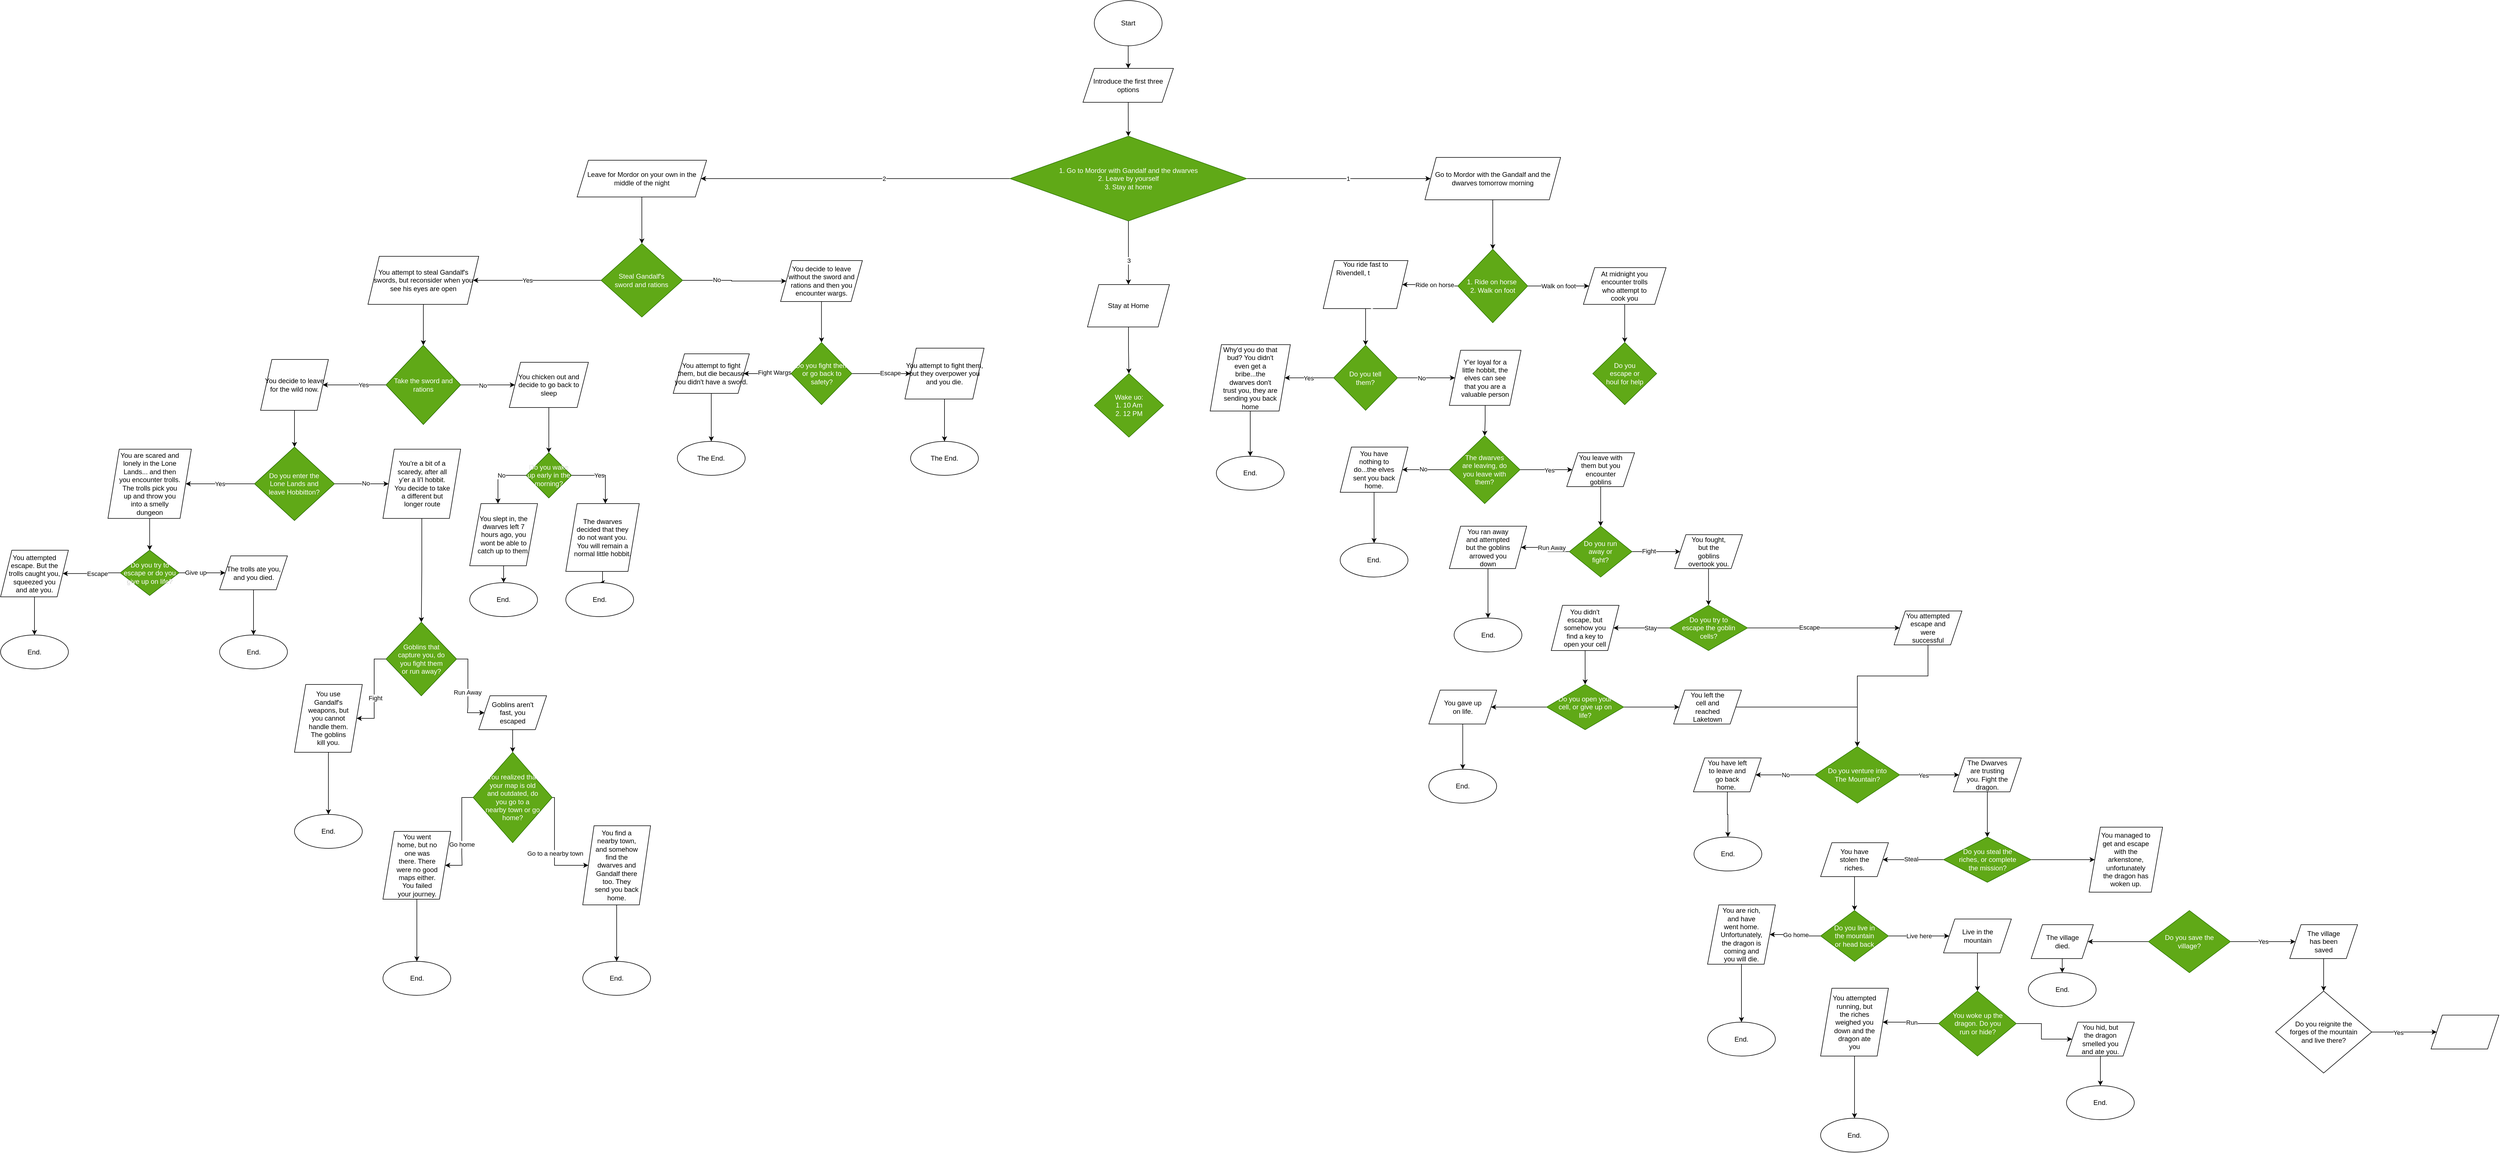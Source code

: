 <mxfile version="20.4.1" type="github">
  <diagram id="ykSedt-QM4OsxcuQvwfg" name="Page-1">
    <mxGraphModel dx="1859" dy="85" grid="1" gridSize="10" guides="1" tooltips="1" connect="1" arrows="1" fold="1" page="1" pageScale="1" pageWidth="850" pageHeight="1100" math="0" shadow="0">
      <root>
        <mxCell id="0" />
        <mxCell id="1" parent="0" />
        <mxCell id="VNunNrLz-rnGxFZPBOeD-2" value="Start" style="ellipse;whiteSpace=wrap;html=1;" parent="1" vertex="1">
          <mxGeometry x="365" y="30" width="120" height="80" as="geometry" />
        </mxCell>
        <mxCell id="VNunNrLz-rnGxFZPBOeD-4" value="Introduce the first three options" style="shape=parallelogram;perimeter=parallelogramPerimeter;whiteSpace=wrap;html=1;fixedSize=1;" parent="1" vertex="1">
          <mxGeometry x="345" y="150" width="160" height="60" as="geometry" />
        </mxCell>
        <mxCell id="VNunNrLz-rnGxFZPBOeD-12" value="" style="endArrow=classic;html=1;rounded=0;" parent="1" source="VNunNrLz-rnGxFZPBOeD-4" target="VNunNrLz-rnGxFZPBOeD-13" edge="1">
          <mxGeometry width="50" height="50" relative="1" as="geometry">
            <mxPoint x="400" y="410" as="sourcePoint" />
            <mxPoint x="430" y="290" as="targetPoint" />
          </mxGeometry>
        </mxCell>
        <mxCell id="VNunNrLz-rnGxFZPBOeD-17" value="" style="edgeStyle=orthogonalEdgeStyle;rounded=0;orthogonalLoop=1;jettySize=auto;html=1;" parent="1" source="VNunNrLz-rnGxFZPBOeD-13" target="VNunNrLz-rnGxFZPBOeD-16" edge="1">
          <mxGeometry relative="1" as="geometry" />
        </mxCell>
        <mxCell id="VNunNrLz-rnGxFZPBOeD-25" value="1" style="edgeLabel;html=1;align=center;verticalAlign=middle;resizable=0;points=[];" parent="VNunNrLz-rnGxFZPBOeD-17" vertex="1" connectable="0">
          <mxGeometry x="0.099" relative="1" as="geometry">
            <mxPoint as="offset" />
          </mxGeometry>
        </mxCell>
        <mxCell id="VNunNrLz-rnGxFZPBOeD-21" value="" style="edgeStyle=orthogonalEdgeStyle;rounded=0;orthogonalLoop=1;jettySize=auto;html=1;" parent="1" source="VNunNrLz-rnGxFZPBOeD-13" target="VNunNrLz-rnGxFZPBOeD-20" edge="1">
          <mxGeometry relative="1" as="geometry" />
        </mxCell>
        <mxCell id="VNunNrLz-rnGxFZPBOeD-24" value="2" style="edgeLabel;html=1;align=center;verticalAlign=middle;resizable=0;points=[];" parent="VNunNrLz-rnGxFZPBOeD-21" vertex="1" connectable="0">
          <mxGeometry x="-0.182" relative="1" as="geometry">
            <mxPoint as="offset" />
          </mxGeometry>
        </mxCell>
        <mxCell id="VNunNrLz-rnGxFZPBOeD-27" value="" style="edgeStyle=orthogonalEdgeStyle;rounded=0;orthogonalLoop=1;jettySize=auto;html=1;" parent="1" source="VNunNrLz-rnGxFZPBOeD-13" target="VNunNrLz-rnGxFZPBOeD-26" edge="1">
          <mxGeometry relative="1" as="geometry">
            <Array as="points">
              <mxPoint x="425" y="480" />
              <mxPoint x="425" y="480" />
            </Array>
          </mxGeometry>
        </mxCell>
        <mxCell id="VNunNrLz-rnGxFZPBOeD-28" value="3" style="edgeLabel;html=1;align=center;verticalAlign=middle;resizable=0;points=[];" parent="VNunNrLz-rnGxFZPBOeD-27" vertex="1" connectable="0">
          <mxGeometry x="0.237" relative="1" as="geometry">
            <mxPoint as="offset" />
          </mxGeometry>
        </mxCell>
        <mxCell id="VNunNrLz-rnGxFZPBOeD-13" value="1. Go to Mordor with Gandalf and the dwarves&lt;br&gt;2. Leave by yourself&lt;br&gt;3. Stay at home" style="rhombus;whiteSpace=wrap;html=1;align=center;fillColor=#60a917;fontColor=#ffffff;strokeColor=#2D7600;" parent="1" vertex="1">
          <mxGeometry x="216" y="270" width="418.75" height="150" as="geometry" />
        </mxCell>
        <mxCell id="VNunNrLz-rnGxFZPBOeD-14" value="" style="endArrow=classic;html=1;rounded=0;exitX=0.5;exitY=1;exitDx=0;exitDy=0;entryX=0.5;entryY=0;entryDx=0;entryDy=0;" parent="1" source="VNunNrLz-rnGxFZPBOeD-2" target="VNunNrLz-rnGxFZPBOeD-4" edge="1">
          <mxGeometry width="50" height="50" relative="1" as="geometry">
            <mxPoint x="400" y="400" as="sourcePoint" />
            <mxPoint x="450" y="350" as="targetPoint" />
          </mxGeometry>
        </mxCell>
        <mxCell id="VNunNrLz-rnGxFZPBOeD-19" value="" style="edgeStyle=orthogonalEdgeStyle;rounded=0;orthogonalLoop=1;jettySize=auto;html=1;" parent="1" source="VNunNrLz-rnGxFZPBOeD-16" target="VNunNrLz-rnGxFZPBOeD-18" edge="1">
          <mxGeometry relative="1" as="geometry" />
        </mxCell>
        <mxCell id="VNunNrLz-rnGxFZPBOeD-16" value="Go to Mordor with the Gandalf and the dwarves tomorrow morning" style="shape=parallelogram;perimeter=parallelogramPerimeter;whiteSpace=wrap;html=1;fixedSize=1;" parent="1" vertex="1">
          <mxGeometry x="950" y="307.5" width="240" height="75" as="geometry" />
        </mxCell>
        <mxCell id="VNunNrLz-rnGxFZPBOeD-36" value="" style="edgeStyle=orthogonalEdgeStyle;rounded=0;orthogonalLoop=1;jettySize=auto;html=1;" parent="1" source="VNunNrLz-rnGxFZPBOeD-18" target="VNunNrLz-rnGxFZPBOeD-35" edge="1">
          <mxGeometry relative="1" as="geometry" />
        </mxCell>
        <mxCell id="Mml3yy2sV2fEN9hdOUN2-49" value="Ride on horse" style="edgeLabel;html=1;align=center;verticalAlign=middle;resizable=0;points=[];" parent="VNunNrLz-rnGxFZPBOeD-36" vertex="1" connectable="0">
          <mxGeometry x="-0.303" y="-2" relative="1" as="geometry">
            <mxPoint x="-6" as="offset" />
          </mxGeometry>
        </mxCell>
        <mxCell id="VNunNrLz-rnGxFZPBOeD-38" value="Walk on foot" style="edgeStyle=orthogonalEdgeStyle;rounded=0;orthogonalLoop=1;jettySize=auto;html=1;" parent="1" source="VNunNrLz-rnGxFZPBOeD-18" target="VNunNrLz-rnGxFZPBOeD-37" edge="1">
          <mxGeometry relative="1" as="geometry" />
        </mxCell>
        <mxCell id="VNunNrLz-rnGxFZPBOeD-18" value="1. Ride on horse&amp;nbsp;&lt;br&gt;2. Walk on foot" style="rhombus;whiteSpace=wrap;html=1;fillColor=#60a917;fontColor=#ffffff;strokeColor=#2D7600;" parent="1" vertex="1">
          <mxGeometry x="1008.13" y="470" width="123.75" height="130" as="geometry" />
        </mxCell>
        <mxCell id="VNunNrLz-rnGxFZPBOeD-23" value="" style="edgeStyle=orthogonalEdgeStyle;rounded=0;orthogonalLoop=1;jettySize=auto;html=1;" parent="1" source="VNunNrLz-rnGxFZPBOeD-20" target="VNunNrLz-rnGxFZPBOeD-22" edge="1">
          <mxGeometry relative="1" as="geometry" />
        </mxCell>
        <mxCell id="VNunNrLz-rnGxFZPBOeD-20" value="Leave for Mordor on your own in the middle of the night" style="shape=parallelogram;perimeter=parallelogramPerimeter;whiteSpace=wrap;html=1;fixedSize=1;" parent="1" vertex="1">
          <mxGeometry x="-550" y="312.5" width="229.12" height="65" as="geometry" />
        </mxCell>
        <mxCell id="VNunNrLz-rnGxFZPBOeD-30" value="" style="edgeStyle=orthogonalEdgeStyle;rounded=0;orthogonalLoop=1;jettySize=auto;html=1;" parent="1" source="VNunNrLz-rnGxFZPBOeD-22" target="VNunNrLz-rnGxFZPBOeD-29" edge="1">
          <mxGeometry relative="1" as="geometry" />
        </mxCell>
        <mxCell id="VNunNrLz-rnGxFZPBOeD-44" value="No" style="edgeLabel;html=1;align=center;verticalAlign=middle;resizable=0;points=[];" parent="VNunNrLz-rnGxFZPBOeD-30" vertex="1" connectable="0">
          <mxGeometry x="-0.349" y="1" relative="1" as="geometry">
            <mxPoint as="offset" />
          </mxGeometry>
        </mxCell>
        <mxCell id="VNunNrLz-rnGxFZPBOeD-32" value="" style="edgeStyle=orthogonalEdgeStyle;rounded=0;orthogonalLoop=1;jettySize=auto;html=1;" parent="1" source="VNunNrLz-rnGxFZPBOeD-22" target="VNunNrLz-rnGxFZPBOeD-31" edge="1">
          <mxGeometry relative="1" as="geometry" />
        </mxCell>
        <mxCell id="VNunNrLz-rnGxFZPBOeD-43" value="Yes" style="edgeLabel;html=1;align=center;verticalAlign=middle;resizable=0;points=[];" parent="VNunNrLz-rnGxFZPBOeD-32" vertex="1" connectable="0">
          <mxGeometry x="0.158" relative="1" as="geometry">
            <mxPoint as="offset" />
          </mxGeometry>
        </mxCell>
        <mxCell id="VNunNrLz-rnGxFZPBOeD-22" value="Steal Gandalf&#39;s sword and rations" style="rhombus;whiteSpace=wrap;html=1;spacingTop=10;spacingRight=10;spacingBottom=10;spacingLeft=10;spacing=10;fillColor=#60a917;fontColor=#ffffff;strokeColor=#2D7600;" parent="1" vertex="1">
          <mxGeometry x="-507.55" y="460" width="144.22" height="130" as="geometry" />
        </mxCell>
        <mxCell id="VNunNrLz-rnGxFZPBOeD-42" value="" style="edgeStyle=orthogonalEdgeStyle;rounded=0;orthogonalLoop=1;jettySize=auto;html=1;" parent="1" source="VNunNrLz-rnGxFZPBOeD-26" target="VNunNrLz-rnGxFZPBOeD-41" edge="1">
          <mxGeometry relative="1" as="geometry" />
        </mxCell>
        <mxCell id="VNunNrLz-rnGxFZPBOeD-26" value="Stay at Home" style="shape=parallelogram;perimeter=parallelogramPerimeter;whiteSpace=wrap;html=1;fixedSize=1;" parent="1" vertex="1">
          <mxGeometry x="353" y="532.5" width="145" height="75" as="geometry" />
        </mxCell>
        <mxCell id="E2X-YpxnPieoCKrqT_GS-15" value="" style="edgeStyle=orthogonalEdgeStyle;rounded=0;orthogonalLoop=1;jettySize=auto;html=1;" parent="1" source="VNunNrLz-rnGxFZPBOeD-29" target="E2X-YpxnPieoCKrqT_GS-14" edge="1">
          <mxGeometry relative="1" as="geometry" />
        </mxCell>
        <mxCell id="VNunNrLz-rnGxFZPBOeD-29" value="You decide to leave without the sword and rations and then you encounter wargs." style="shape=parallelogram;perimeter=parallelogramPerimeter;whiteSpace=wrap;html=1;fixedSize=1;" parent="1" vertex="1">
          <mxGeometry x="-190" y="490" width="144.74" height="72.5" as="geometry" />
        </mxCell>
        <mxCell id="VNunNrLz-rnGxFZPBOeD-34" value="" style="edgeStyle=orthogonalEdgeStyle;rounded=0;orthogonalLoop=1;jettySize=auto;html=1;" parent="1" source="VNunNrLz-rnGxFZPBOeD-31" target="VNunNrLz-rnGxFZPBOeD-33" edge="1">
          <mxGeometry relative="1" as="geometry" />
        </mxCell>
        <mxCell id="VNunNrLz-rnGxFZPBOeD-31" value="You attempt to steal Gandalf&#39;s swords, but reconsider when you see his eyes are open" style="shape=parallelogram;perimeter=parallelogramPerimeter;whiteSpace=wrap;html=1;fixedSize=1;" parent="1" vertex="1">
          <mxGeometry x="-920" y="482.5" width="196" height="85" as="geometry" />
        </mxCell>
        <mxCell id="VNunNrLz-rnGxFZPBOeD-48" value="" style="edgeStyle=orthogonalEdgeStyle;rounded=0;orthogonalLoop=1;jettySize=auto;html=1;" parent="1" source="VNunNrLz-rnGxFZPBOeD-33" target="VNunNrLz-rnGxFZPBOeD-47" edge="1">
          <mxGeometry relative="1" as="geometry" />
        </mxCell>
        <mxCell id="VNunNrLz-rnGxFZPBOeD-52" value="No" style="edgeLabel;html=1;align=center;verticalAlign=middle;resizable=0;points=[];" parent="VNunNrLz-rnGxFZPBOeD-48" vertex="1" connectable="0">
          <mxGeometry x="-0.202" y="-1" relative="1" as="geometry">
            <mxPoint as="offset" />
          </mxGeometry>
        </mxCell>
        <mxCell id="VNunNrLz-rnGxFZPBOeD-50" value="" style="edgeStyle=orthogonalEdgeStyle;rounded=0;orthogonalLoop=1;jettySize=auto;html=1;" parent="1" source="VNunNrLz-rnGxFZPBOeD-33" target="VNunNrLz-rnGxFZPBOeD-49" edge="1">
          <mxGeometry relative="1" as="geometry" />
        </mxCell>
        <mxCell id="VNunNrLz-rnGxFZPBOeD-51" value="Yes" style="edgeLabel;html=1;align=center;verticalAlign=middle;resizable=0;points=[];" parent="VNunNrLz-rnGxFZPBOeD-50" vertex="1" connectable="0">
          <mxGeometry x="-0.277" relative="1" as="geometry">
            <mxPoint as="offset" />
          </mxGeometry>
        </mxCell>
        <mxCell id="VNunNrLz-rnGxFZPBOeD-33" value="Take the sword and rations" style="rhombus;whiteSpace=wrap;html=1;" parent="1" vertex="1">
          <mxGeometry x="-888" y="640" width="132" height="140" as="geometry" />
        </mxCell>
        <mxCell id="Mml3yy2sV2fEN9hdOUN2-55" value="" style="edgeStyle=orthogonalEdgeStyle;rounded=0;orthogonalLoop=1;jettySize=auto;html=1;" parent="1" source="VNunNrLz-rnGxFZPBOeD-35" target="Mml3yy2sV2fEN9hdOUN2-54" edge="1">
          <mxGeometry relative="1" as="geometry" />
        </mxCell>
        <mxCell id="VNunNrLz-rnGxFZPBOeD-35" value="You ride fast to Rivendell, t&lt;span style=&quot;color: rgb(255, 255, 255);&quot;&gt;he elves coax you into telling them what the dwarves plan on doing&lt;/span&gt;" style="shape=parallelogram;perimeter=parallelogramPerimeter;whiteSpace=wrap;html=1;fixedSize=1;spacingLeft=10;spacingTop=10;spacing=12;spacingRight=10;spacingBottom=10;" parent="1" vertex="1">
          <mxGeometry x="770" y="490" width="150" height="85" as="geometry" />
        </mxCell>
        <mxCell id="Mml3yy2sV2fEN9hdOUN2-51" value="" style="edgeStyle=orthogonalEdgeStyle;rounded=0;orthogonalLoop=1;jettySize=auto;html=1;" parent="1" source="VNunNrLz-rnGxFZPBOeD-37" target="Mml3yy2sV2fEN9hdOUN2-50" edge="1">
          <mxGeometry relative="1" as="geometry" />
        </mxCell>
        <mxCell id="VNunNrLz-rnGxFZPBOeD-37" value="At midnight you encounter trolls who attempt to cook you" style="shape=parallelogram;perimeter=parallelogramPerimeter;whiteSpace=wrap;html=1;fixedSize=1;spacingLeft=10;spacingBottom=10;spacingTop=10;spacing=12;spacingRight=10;" parent="1" vertex="1">
          <mxGeometry x="1230.33" y="502.5" width="146.24" height="65" as="geometry" />
        </mxCell>
        <mxCell id="VNunNrLz-rnGxFZPBOeD-41" value="Wake uo:&lt;br&gt;1. 10 Am&lt;br&gt;2. 12 PM" style="rhombus;whiteSpace=wrap;html=1;fillColor=#60a917;fontColor=#ffffff;strokeColor=#2D7600;" parent="1" vertex="1">
          <mxGeometry x="365" y="690" width="122.5" height="112.5" as="geometry" />
        </mxCell>
        <mxCell id="Mml3yy2sV2fEN9hdOUN2-4" value="" style="edgeStyle=orthogonalEdgeStyle;rounded=0;orthogonalLoop=1;jettySize=auto;html=1;" parent="1" source="VNunNrLz-rnGxFZPBOeD-47" target="Mml3yy2sV2fEN9hdOUN2-3" edge="1">
          <mxGeometry relative="1" as="geometry" />
        </mxCell>
        <mxCell id="VNunNrLz-rnGxFZPBOeD-47" value="You chicken out and decide to go back to sleep" style="shape=parallelogram;perimeter=parallelogramPerimeter;whiteSpace=wrap;html=1;fixedSize=1;" parent="1" vertex="1">
          <mxGeometry x="-670" y="670" width="140" height="80" as="geometry" />
        </mxCell>
        <mxCell id="VNunNrLz-rnGxFZPBOeD-54" value="" style="edgeStyle=orthogonalEdgeStyle;rounded=0;orthogonalLoop=1;jettySize=auto;html=1;" parent="1" source="VNunNrLz-rnGxFZPBOeD-49" target="VNunNrLz-rnGxFZPBOeD-53" edge="1">
          <mxGeometry relative="1" as="geometry" />
        </mxCell>
        <mxCell id="VNunNrLz-rnGxFZPBOeD-49" value="You decide to leave for the wild now." style="shape=parallelogram;perimeter=parallelogramPerimeter;whiteSpace=wrap;html=1;fixedSize=1;" parent="1" vertex="1">
          <mxGeometry x="-1110" y="665" width="120" height="90" as="geometry" />
        </mxCell>
        <mxCell id="E2X-YpxnPieoCKrqT_GS-2" value="Yes" style="edgeStyle=orthogonalEdgeStyle;rounded=0;orthogonalLoop=1;jettySize=auto;html=1;" parent="1" source="VNunNrLz-rnGxFZPBOeD-53" target="E2X-YpxnPieoCKrqT_GS-1" edge="1">
          <mxGeometry relative="1" as="geometry" />
        </mxCell>
        <mxCell id="E2X-YpxnPieoCKrqT_GS-6" value="" style="edgeStyle=orthogonalEdgeStyle;rounded=0;orthogonalLoop=1;jettySize=auto;html=1;" parent="1" source="VNunNrLz-rnGxFZPBOeD-53" target="E2X-YpxnPieoCKrqT_GS-5" edge="1">
          <mxGeometry relative="1" as="geometry" />
        </mxCell>
        <mxCell id="E2X-YpxnPieoCKrqT_GS-7" value="No" style="edgeLabel;html=1;align=center;verticalAlign=middle;resizable=0;points=[];" parent="E2X-YpxnPieoCKrqT_GS-6" vertex="1" connectable="0">
          <mxGeometry x="0.144" y="1" relative="1" as="geometry">
            <mxPoint as="offset" />
          </mxGeometry>
        </mxCell>
        <mxCell id="VNunNrLz-rnGxFZPBOeD-53" value="Do you enter the Lone Lands and leave Hobbitton?" style="rhombus;whiteSpace=wrap;html=1;spacingTop=10;spacing=10;spacingRight=10;spacingBottom=10;spacingLeft=10;" parent="1" vertex="1">
          <mxGeometry x="-1120.62" y="820" width="141.25" height="130" as="geometry" />
        </mxCell>
        <mxCell id="E2X-YpxnPieoCKrqT_GS-9" value="" style="edgeStyle=orthogonalEdgeStyle;rounded=0;orthogonalLoop=1;jettySize=auto;html=1;" parent="1" source="E2X-YpxnPieoCKrqT_GS-1" target="E2X-YpxnPieoCKrqT_GS-8" edge="1">
          <mxGeometry relative="1" as="geometry" />
        </mxCell>
        <mxCell id="E2X-YpxnPieoCKrqT_GS-1" value="You are scared and lonely in the Lone Lands... and then you encounter trolls. The trolls pick you up and throw you into a smelly dungeon" style="shape=parallelogram;perimeter=parallelogramPerimeter;whiteSpace=wrap;html=1;fixedSize=1;spacingTop=10;spacingBottom=10;spacingRight=10;spacingLeft=10;spacing=10;" parent="1" vertex="1">
          <mxGeometry x="-1380" y="823.75" width="147.51" height="122.5" as="geometry" />
        </mxCell>
        <mxCell id="Mml3yy2sV2fEN9hdOUN2-2" value="" style="edgeStyle=orthogonalEdgeStyle;rounded=0;orthogonalLoop=1;jettySize=auto;html=1;" parent="1" source="E2X-YpxnPieoCKrqT_GS-5" target="Mml3yy2sV2fEN9hdOUN2-1" edge="1">
          <mxGeometry relative="1" as="geometry" />
        </mxCell>
        <mxCell id="E2X-YpxnPieoCKrqT_GS-5" value="You&#39;re a bit of a scaredy, after all y&#39;er a li&#39;l hobbit. You decide to take a different but longer route" style="shape=parallelogram;perimeter=parallelogramPerimeter;whiteSpace=wrap;html=1;fixedSize=1;spacingTop=10;spacingBottom=10;spacingRight=10;spacingLeft=10;spacing=10;" parent="1" vertex="1">
          <mxGeometry x="-893.5" y="823.75" width="137.5" height="122.5" as="geometry" />
        </mxCell>
        <mxCell id="E2X-YpxnPieoCKrqT_GS-11" value="" style="edgeStyle=orthogonalEdgeStyle;rounded=0;orthogonalLoop=1;jettySize=auto;html=1;" parent="1" source="E2X-YpxnPieoCKrqT_GS-8" target="E2X-YpxnPieoCKrqT_GS-10" edge="1">
          <mxGeometry relative="1" as="geometry" />
        </mxCell>
        <mxCell id="Mml3yy2sV2fEN9hdOUN2-17" value="Give up" style="edgeLabel;html=1;align=center;verticalAlign=middle;resizable=0;points=[];" parent="E2X-YpxnPieoCKrqT_GS-11" vertex="1" connectable="0">
          <mxGeometry x="-0.296" y="1" relative="1" as="geometry">
            <mxPoint as="offset" />
          </mxGeometry>
        </mxCell>
        <mxCell id="Mml3yy2sV2fEN9hdOUN2-16" value="" style="edgeStyle=orthogonalEdgeStyle;rounded=0;orthogonalLoop=1;jettySize=auto;html=1;" parent="1" source="E2X-YpxnPieoCKrqT_GS-8" target="Mml3yy2sV2fEN9hdOUN2-15" edge="1">
          <mxGeometry relative="1" as="geometry" />
        </mxCell>
        <mxCell id="Mml3yy2sV2fEN9hdOUN2-18" value="Escape" style="edgeLabel;html=1;align=center;verticalAlign=middle;resizable=0;points=[];" parent="Mml3yy2sV2fEN9hdOUN2-16" vertex="1" connectable="0">
          <mxGeometry x="-0.208" y="1" relative="1" as="geometry">
            <mxPoint as="offset" />
          </mxGeometry>
        </mxCell>
        <mxCell id="E2X-YpxnPieoCKrqT_GS-8" value="Do you try to escape or do you give up on life?" style="rhombus;whiteSpace=wrap;html=1;" parent="1" vertex="1">
          <mxGeometry x="-1358.12" y="1002.5" width="103.75" height="80" as="geometry" />
        </mxCell>
        <mxCell id="E2X-YpxnPieoCKrqT_GS-13" value="" style="edgeStyle=orthogonalEdgeStyle;rounded=0;orthogonalLoop=1;jettySize=auto;html=1;" parent="1" source="E2X-YpxnPieoCKrqT_GS-10" target="E2X-YpxnPieoCKrqT_GS-12" edge="1">
          <mxGeometry relative="1" as="geometry" />
        </mxCell>
        <mxCell id="E2X-YpxnPieoCKrqT_GS-10" value="The trolls ate you, and you died." style="shape=parallelogram;perimeter=parallelogramPerimeter;whiteSpace=wrap;html=1;fixedSize=1;" parent="1" vertex="1">
          <mxGeometry x="-1182.495" y="1012.5" width="120" height="60" as="geometry" />
        </mxCell>
        <mxCell id="E2X-YpxnPieoCKrqT_GS-12" value="End." style="ellipse;whiteSpace=wrap;html=1;" parent="1" vertex="1">
          <mxGeometry x="-1182.495" y="1152.5" width="120" height="60" as="geometry" />
        </mxCell>
        <mxCell id="E2X-YpxnPieoCKrqT_GS-17" value="" style="edgeStyle=orthogonalEdgeStyle;rounded=0;orthogonalLoop=1;jettySize=auto;html=1;" parent="1" source="E2X-YpxnPieoCKrqT_GS-14" target="E2X-YpxnPieoCKrqT_GS-16" edge="1">
          <mxGeometry relative="1" as="geometry" />
        </mxCell>
        <mxCell id="E2X-YpxnPieoCKrqT_GS-22" value="Fight Wargs" style="edgeLabel;html=1;align=center;verticalAlign=middle;resizable=0;points=[];" parent="E2X-YpxnPieoCKrqT_GS-17" vertex="1" connectable="0">
          <mxGeometry x="-0.29" y="-2" relative="1" as="geometry">
            <mxPoint as="offset" />
          </mxGeometry>
        </mxCell>
        <mxCell id="E2X-YpxnPieoCKrqT_GS-21" value="" style="edgeStyle=orthogonalEdgeStyle;rounded=0;orthogonalLoop=1;jettySize=auto;html=1;" parent="1" source="E2X-YpxnPieoCKrqT_GS-14" target="E2X-YpxnPieoCKrqT_GS-20" edge="1">
          <mxGeometry relative="1" as="geometry" />
        </mxCell>
        <mxCell id="E2X-YpxnPieoCKrqT_GS-23" value="Escape" style="edgeLabel;html=1;align=center;verticalAlign=middle;resizable=0;points=[];" parent="E2X-YpxnPieoCKrqT_GS-21" vertex="1" connectable="0">
          <mxGeometry x="0.314" y="1" relative="1" as="geometry">
            <mxPoint as="offset" />
          </mxGeometry>
        </mxCell>
        <mxCell id="E2X-YpxnPieoCKrqT_GS-14" value="Do you fight them or go back to safety?" style="rhombus;whiteSpace=wrap;html=1;fillColor=#60a917;fontColor=#ffffff;strokeColor=#2D7600;" parent="1" vertex="1">
          <mxGeometry x="-171.44" y="635" width="107.63" height="110" as="geometry" />
        </mxCell>
        <mxCell id="E2X-YpxnPieoCKrqT_GS-19" value="" style="edgeStyle=orthogonalEdgeStyle;rounded=0;orthogonalLoop=1;jettySize=auto;html=1;" parent="1" source="E2X-YpxnPieoCKrqT_GS-16" target="E2X-YpxnPieoCKrqT_GS-18" edge="1">
          <mxGeometry relative="1" as="geometry" />
        </mxCell>
        <mxCell id="E2X-YpxnPieoCKrqT_GS-16" value="You attempt to fight them, but die because you didn&#39;t have a sword." style="shape=parallelogram;perimeter=parallelogramPerimeter;whiteSpace=wrap;html=1;fixedSize=1;" parent="1" vertex="1">
          <mxGeometry x="-380" y="655" width="134.75" height="70" as="geometry" />
        </mxCell>
        <mxCell id="E2X-YpxnPieoCKrqT_GS-18" value="The End." style="ellipse;whiteSpace=wrap;html=1;" parent="1" vertex="1">
          <mxGeometry x="-372.625" y="810" width="120" height="60" as="geometry" />
        </mxCell>
        <mxCell id="E2X-YpxnPieoCKrqT_GS-25" value="" style="edgeStyle=orthogonalEdgeStyle;rounded=0;orthogonalLoop=1;jettySize=auto;html=1;" parent="1" source="E2X-YpxnPieoCKrqT_GS-20" target="E2X-YpxnPieoCKrqT_GS-24" edge="1">
          <mxGeometry relative="1" as="geometry" />
        </mxCell>
        <mxCell id="E2X-YpxnPieoCKrqT_GS-20" value="You attempt to fight them, but they overpower you and you die." style="shape=parallelogram;perimeter=parallelogramPerimeter;whiteSpace=wrap;html=1;fixedSize=1;" parent="1" vertex="1">
          <mxGeometry x="29.99" y="645" width="140.01" height="90" as="geometry" />
        </mxCell>
        <mxCell id="E2X-YpxnPieoCKrqT_GS-24" value="The End." style="ellipse;whiteSpace=wrap;html=1;" parent="1" vertex="1">
          <mxGeometry x="39.995" y="810" width="120" height="60" as="geometry" />
        </mxCell>
        <mxCell id="Mml3yy2sV2fEN9hdOUN2-23" value="" style="edgeStyle=orthogonalEdgeStyle;rounded=0;orthogonalLoop=1;jettySize=auto;html=1;" parent="1" source="Mml3yy2sV2fEN9hdOUN2-1" target="Mml3yy2sV2fEN9hdOUN2-22" edge="1">
          <mxGeometry relative="1" as="geometry" />
        </mxCell>
        <mxCell id="Mml3yy2sV2fEN9hdOUN2-24" value="Run Away" style="edgeLabel;html=1;align=center;verticalAlign=middle;resizable=0;points=[];" parent="Mml3yy2sV2fEN9hdOUN2-23" vertex="1" connectable="0">
          <mxGeometry x="0.078" y="-1" relative="1" as="geometry">
            <mxPoint as="offset" />
          </mxGeometry>
        </mxCell>
        <mxCell id="Mml3yy2sV2fEN9hdOUN2-26" value="" style="edgeStyle=orthogonalEdgeStyle;rounded=0;orthogonalLoop=1;jettySize=auto;html=1;" parent="1" source="Mml3yy2sV2fEN9hdOUN2-1" target="Mml3yy2sV2fEN9hdOUN2-25" edge="1">
          <mxGeometry relative="1" as="geometry" />
        </mxCell>
        <mxCell id="Mml3yy2sV2fEN9hdOUN2-27" value="Fight" style="edgeLabel;html=1;align=center;verticalAlign=middle;resizable=0;points=[];" parent="Mml3yy2sV2fEN9hdOUN2-26" vertex="1" connectable="0">
          <mxGeometry x="0.143" y="2" relative="1" as="geometry">
            <mxPoint as="offset" />
          </mxGeometry>
        </mxCell>
        <mxCell id="Mml3yy2sV2fEN9hdOUN2-1" value="Goblins that capture you, do you fight them or run away?" style="rhombus;whiteSpace=wrap;html=1;spacingTop=10;spacingBottom=10;spacingRight=10;spacingLeft=10;spacing=12;" parent="1" vertex="1">
          <mxGeometry x="-888" y="1130" width="124.75" height="130" as="geometry" />
        </mxCell>
        <mxCell id="Mml3yy2sV2fEN9hdOUN2-6" value="" style="edgeStyle=orthogonalEdgeStyle;rounded=0;orthogonalLoop=1;jettySize=auto;html=1;" parent="1" source="Mml3yy2sV2fEN9hdOUN2-3" target="Mml3yy2sV2fEN9hdOUN2-5" edge="1">
          <mxGeometry relative="1" as="geometry">
            <Array as="points">
              <mxPoint x="-500" y="870" />
            </Array>
          </mxGeometry>
        </mxCell>
        <mxCell id="Mml3yy2sV2fEN9hdOUN2-7" value="Yes" style="edgeLabel;html=1;align=center;verticalAlign=middle;resizable=0;points=[];" parent="Mml3yy2sV2fEN9hdOUN2-6" vertex="1" connectable="0">
          <mxGeometry x="-0.112" relative="1" as="geometry">
            <mxPoint as="offset" />
          </mxGeometry>
        </mxCell>
        <mxCell id="Mml3yy2sV2fEN9hdOUN2-10" value="" style="edgeStyle=orthogonalEdgeStyle;rounded=0;orthogonalLoop=1;jettySize=auto;html=1;" parent="1" source="Mml3yy2sV2fEN9hdOUN2-3" edge="1">
          <mxGeometry relative="1" as="geometry">
            <mxPoint x="-690" y="920" as="targetPoint" />
            <Array as="points">
              <mxPoint x="-690" y="870" />
              <mxPoint x="-690" y="900" />
            </Array>
          </mxGeometry>
        </mxCell>
        <mxCell id="Mml3yy2sV2fEN9hdOUN2-14" value="No" style="edgeLabel;html=1;align=center;verticalAlign=middle;resizable=0;points=[];" parent="Mml3yy2sV2fEN9hdOUN2-10" vertex="1" connectable="0">
          <mxGeometry x="-0.116" relative="1" as="geometry">
            <mxPoint as="offset" />
          </mxGeometry>
        </mxCell>
        <mxCell id="Mml3yy2sV2fEN9hdOUN2-3" value="Do you wake up early in the morning?" style="rhombus;whiteSpace=wrap;html=1;" parent="1" vertex="1">
          <mxGeometry x="-640" y="830" width="80" height="80" as="geometry" />
        </mxCell>
        <mxCell id="Mml3yy2sV2fEN9hdOUN2-9" value="" style="edgeStyle=orthogonalEdgeStyle;rounded=0;orthogonalLoop=1;jettySize=auto;html=1;" parent="1" source="Mml3yy2sV2fEN9hdOUN2-5" target="Mml3yy2sV2fEN9hdOUN2-8" edge="1">
          <mxGeometry relative="1" as="geometry" />
        </mxCell>
        <mxCell id="Mml3yy2sV2fEN9hdOUN2-5" value="The dwarves decided that they do not want you. You will remain a normal little hobbit." style="shape=parallelogram;perimeter=parallelogramPerimeter;whiteSpace=wrap;html=1;fixedSize=1;spacingTop=10;spacingLeft=10;spacingBottom=10;spacingRight=10;spacing=2;" parent="1" vertex="1">
          <mxGeometry x="-570" y="920" width="130" height="120" as="geometry" />
        </mxCell>
        <mxCell id="Mml3yy2sV2fEN9hdOUN2-8" value="End." style="ellipse;whiteSpace=wrap;html=1;" parent="1" vertex="1">
          <mxGeometry x="-570" y="1060" width="120" height="60" as="geometry" />
        </mxCell>
        <mxCell id="Mml3yy2sV2fEN9hdOUN2-13" value="" style="edgeStyle=orthogonalEdgeStyle;rounded=0;orthogonalLoop=1;jettySize=auto;html=1;" parent="1" source="Mml3yy2sV2fEN9hdOUN2-11" target="Mml3yy2sV2fEN9hdOUN2-12" edge="1">
          <mxGeometry relative="1" as="geometry" />
        </mxCell>
        <mxCell id="Mml3yy2sV2fEN9hdOUN2-11" value="You slept in, the dwarves left 7 hours ago, you wont be able to catch up to them." style="shape=parallelogram;perimeter=parallelogramPerimeter;whiteSpace=wrap;html=1;fixedSize=1;spacingTop=10;spacingLeft=10;spacingBottom=10;spacingRight=10;spacing=2;" parent="1" vertex="1">
          <mxGeometry x="-740" y="920" width="120" height="110" as="geometry" />
        </mxCell>
        <mxCell id="Mml3yy2sV2fEN9hdOUN2-12" value="End." style="ellipse;whiteSpace=wrap;html=1;" parent="1" vertex="1">
          <mxGeometry x="-740" y="1060" width="120" height="60" as="geometry" />
        </mxCell>
        <mxCell id="Mml3yy2sV2fEN9hdOUN2-20" value="" style="edgeStyle=orthogonalEdgeStyle;rounded=0;orthogonalLoop=1;jettySize=auto;html=1;" parent="1" source="Mml3yy2sV2fEN9hdOUN2-15" target="Mml3yy2sV2fEN9hdOUN2-19" edge="1">
          <mxGeometry relative="1" as="geometry" />
        </mxCell>
        <mxCell id="Mml3yy2sV2fEN9hdOUN2-15" value="You attempted escape. But the trolls caught you, squeezed you and ate you." style="shape=parallelogram;perimeter=parallelogramPerimeter;whiteSpace=wrap;html=1;fixedSize=1;spacingTop=10;spacingBottom=10;spacingRight=10;spacingLeft=10;" parent="1" vertex="1">
          <mxGeometry x="-1570" y="1002.5" width="120" height="82.5" as="geometry" />
        </mxCell>
        <mxCell id="Mml3yy2sV2fEN9hdOUN2-19" value="End." style="ellipse;whiteSpace=wrap;html=1;" parent="1" vertex="1">
          <mxGeometry x="-1570.005" y="1152.5" width="120" height="60" as="geometry" />
        </mxCell>
        <mxCell id="Mml3yy2sV2fEN9hdOUN2-21" style="edgeStyle=orthogonalEdgeStyle;rounded=0;orthogonalLoop=1;jettySize=auto;html=1;exitX=0.5;exitY=1;exitDx=0;exitDy=0;" parent="1" source="E2X-YpxnPieoCKrqT_GS-10" target="E2X-YpxnPieoCKrqT_GS-10" edge="1">
          <mxGeometry relative="1" as="geometry" />
        </mxCell>
        <mxCell id="Mml3yy2sV2fEN9hdOUN2-31" value="" style="edgeStyle=orthogonalEdgeStyle;rounded=0;orthogonalLoop=1;jettySize=auto;html=1;" parent="1" source="Mml3yy2sV2fEN9hdOUN2-22" target="Mml3yy2sV2fEN9hdOUN2-30" edge="1">
          <mxGeometry relative="1" as="geometry" />
        </mxCell>
        <mxCell id="Mml3yy2sV2fEN9hdOUN2-22" value="Goblins aren&#39;t fast, you escaped" style="shape=parallelogram;perimeter=parallelogramPerimeter;whiteSpace=wrap;html=1;fixedSize=1;spacingTop=10;spacingBottom=10;spacingRight=10;spacingLeft=10;spacing=12;" parent="1" vertex="1">
          <mxGeometry x="-723.995" y="1260" width="120" height="60" as="geometry" />
        </mxCell>
        <mxCell id="Mml3yy2sV2fEN9hdOUN2-29" value="" style="edgeStyle=orthogonalEdgeStyle;rounded=0;orthogonalLoop=1;jettySize=auto;html=1;" parent="1" source="Mml3yy2sV2fEN9hdOUN2-25" target="Mml3yy2sV2fEN9hdOUN2-28" edge="1">
          <mxGeometry relative="1" as="geometry" />
        </mxCell>
        <mxCell id="Mml3yy2sV2fEN9hdOUN2-25" value="You use Gandalf&#39;s weapons, but you cannot handle them. The goblins kill you." style="shape=parallelogram;perimeter=parallelogramPerimeter;whiteSpace=wrap;html=1;fixedSize=1;spacingTop=10;spacingBottom=10;spacingRight=10;spacingLeft=10;spacing=12;" parent="1" vertex="1">
          <mxGeometry x="-1050.01" y="1240" width="120" height="120" as="geometry" />
        </mxCell>
        <mxCell id="Mml3yy2sV2fEN9hdOUN2-28" value="End." style="ellipse;whiteSpace=wrap;html=1;spacingTop=10;spacingBottom=10;spacingRight=10;spacingLeft=10;spacing=12;" parent="1" vertex="1">
          <mxGeometry x="-1050.01" y="1470" width="120" height="60" as="geometry" />
        </mxCell>
        <mxCell id="Mml3yy2sV2fEN9hdOUN2-33" value="" style="edgeStyle=orthogonalEdgeStyle;rounded=0;orthogonalLoop=1;jettySize=auto;html=1;" parent="1" source="Mml3yy2sV2fEN9hdOUN2-30" target="Mml3yy2sV2fEN9hdOUN2-32" edge="1">
          <mxGeometry relative="1" as="geometry" />
        </mxCell>
        <mxCell id="Mml3yy2sV2fEN9hdOUN2-36" value="Go home" style="edgeLabel;html=1;align=center;verticalAlign=middle;resizable=0;points=[];" parent="Mml3yy2sV2fEN9hdOUN2-33" vertex="1" connectable="0">
          <mxGeometry x="0.207" relative="1" as="geometry">
            <mxPoint as="offset" />
          </mxGeometry>
        </mxCell>
        <mxCell id="Mml3yy2sV2fEN9hdOUN2-38" value="" style="edgeStyle=orthogonalEdgeStyle;rounded=0;orthogonalLoop=1;jettySize=auto;html=1;entryX=0;entryY=0.5;entryDx=0;entryDy=0;" parent="1" source="Mml3yy2sV2fEN9hdOUN2-30" target="Mml3yy2sV2fEN9hdOUN2-37" edge="1">
          <mxGeometry relative="1" as="geometry">
            <Array as="points">
              <mxPoint x="-590" y="1440" />
              <mxPoint x="-590" y="1560" />
            </Array>
          </mxGeometry>
        </mxCell>
        <mxCell id="Mml3yy2sV2fEN9hdOUN2-39" value="Go to a nearby town" style="edgeLabel;html=1;align=center;verticalAlign=middle;resizable=0;points=[];" parent="Mml3yy2sV2fEN9hdOUN2-38" vertex="1" connectable="0">
          <mxGeometry x="0.112" y="1" relative="1" as="geometry">
            <mxPoint as="offset" />
          </mxGeometry>
        </mxCell>
        <mxCell id="Mml3yy2sV2fEN9hdOUN2-30" value="You realized that your map is old and outdated, do you go to a nearby town or go home?" style="rhombus;whiteSpace=wrap;html=1;spacingTop=10;spacingBottom=10;spacingRight=10;spacingLeft=10;spacing=12;fillColor=#60a917;fontColor=#ffffff;strokeColor=#2D7600;" parent="1" vertex="1">
          <mxGeometry x="-733.99" y="1360" width="140" height="160" as="geometry" />
        </mxCell>
        <mxCell id="Mml3yy2sV2fEN9hdOUN2-35" value="" style="edgeStyle=orthogonalEdgeStyle;rounded=0;orthogonalLoop=1;jettySize=auto;html=1;" parent="1" source="Mml3yy2sV2fEN9hdOUN2-32" target="Mml3yy2sV2fEN9hdOUN2-34" edge="1">
          <mxGeometry relative="1" as="geometry" />
        </mxCell>
        <mxCell id="Mml3yy2sV2fEN9hdOUN2-32" value="You went home, but no one was there. There were no good maps either. You failed your journey." style="shape=parallelogram;perimeter=parallelogramPerimeter;whiteSpace=wrap;html=1;fixedSize=1;spacingTop=10;spacingBottom=10;spacingRight=10;spacingLeft=10;spacing=12;" parent="1" vertex="1">
          <mxGeometry x="-893.5" y="1500" width="120" height="120" as="geometry" />
        </mxCell>
        <mxCell id="Mml3yy2sV2fEN9hdOUN2-34" value="End." style="ellipse;whiteSpace=wrap;html=1;spacingTop=10;spacingBottom=10;spacingRight=10;spacingLeft=10;spacing=12;" parent="1" vertex="1">
          <mxGeometry x="-893.5" y="1730" width="120" height="60" as="geometry" />
        </mxCell>
        <mxCell id="Mml3yy2sV2fEN9hdOUN2-41" value="" style="edgeStyle=orthogonalEdgeStyle;rounded=0;orthogonalLoop=1;jettySize=auto;html=1;" parent="1" source="Mml3yy2sV2fEN9hdOUN2-37" target="Mml3yy2sV2fEN9hdOUN2-40" edge="1">
          <mxGeometry relative="1" as="geometry" />
        </mxCell>
        <mxCell id="Mml3yy2sV2fEN9hdOUN2-37" value="You find a nearby town, and somehow find the dwarves and Gandalf there too. They send you back home." style="shape=parallelogram;perimeter=parallelogramPerimeter;whiteSpace=wrap;html=1;fixedSize=1;spacingTop=10;spacingBottom=10;spacingRight=10;spacingLeft=10;spacing=12;" parent="1" vertex="1">
          <mxGeometry x="-540" y="1490" width="120" height="140" as="geometry" />
        </mxCell>
        <mxCell id="Mml3yy2sV2fEN9hdOUN2-40" value="End." style="ellipse;whiteSpace=wrap;html=1;spacingTop=10;spacingBottom=10;spacingRight=10;spacingLeft=10;spacing=12;" parent="1" vertex="1">
          <mxGeometry x="-540" y="1730" width="120" height="60" as="geometry" />
        </mxCell>
        <mxCell id="Mml3yy2sV2fEN9hdOUN2-42" value="Do you try to escape or do you give up on life?" style="rhombus;whiteSpace=wrap;html=1;fillColor=#60a917;fontColor=#ffffff;strokeColor=#2D7600;" parent="1" vertex="1">
          <mxGeometry x="-1358.12" y="1002.5" width="103.75" height="80" as="geometry" />
        </mxCell>
        <mxCell id="Mml3yy2sV2fEN9hdOUN2-43" value="Take the sword and rations" style="rhombus;whiteSpace=wrap;html=1;fillColor=#60a917;fontColor=#ffffff;strokeColor=#2D7600;" parent="1" vertex="1">
          <mxGeometry x="-888" y="640" width="132" height="140" as="geometry" />
        </mxCell>
        <mxCell id="Mml3yy2sV2fEN9hdOUN2-44" value="Do you enter the Lone Lands and leave Hobbitton?" style="rhombus;whiteSpace=wrap;html=1;spacingTop=10;spacing=10;spacingRight=10;spacingBottom=10;spacingLeft=10;fillColor=#60a917;fontColor=#ffffff;strokeColor=#2D7600;" parent="1" vertex="1">
          <mxGeometry x="-1120.62" y="820" width="141.25" height="130" as="geometry" />
        </mxCell>
        <mxCell id="Mml3yy2sV2fEN9hdOUN2-45" value="Do you wake up early in the morning?" style="rhombus;whiteSpace=wrap;html=1;fillColor=#60a917;fontColor=#ffffff;strokeColor=#2D7600;" parent="1" vertex="1">
          <mxGeometry x="-640" y="830" width="80" height="80" as="geometry" />
        </mxCell>
        <mxCell id="Mml3yy2sV2fEN9hdOUN2-46" value="Goblins that capture you, do you fight them or run away?" style="rhombus;whiteSpace=wrap;html=1;spacingTop=10;spacingBottom=10;spacingRight=10;spacingLeft=10;spacing=12;fillColor=#60a917;fontColor=#ffffff;strokeColor=#2D7600;" parent="1" vertex="1">
          <mxGeometry x="-888" y="1130" width="124.75" height="130" as="geometry" />
        </mxCell>
        <mxCell id="Mml3yy2sV2fEN9hdOUN2-50" value="Do you escape or houl for help" style="rhombus;whiteSpace=wrap;html=1;spacingTop=10;spacing=12;spacingRight=10;spacingBottom=10;spacingLeft=10;fillColor=#60a917;fontColor=#ffffff;strokeColor=#2D7600;" parent="1" vertex="1">
          <mxGeometry x="1246.9" y="635" width="113.11" height="110" as="geometry" />
        </mxCell>
        <mxCell id="Mml3yy2sV2fEN9hdOUN2-57" value="" style="edgeStyle=orthogonalEdgeStyle;rounded=0;orthogonalLoop=1;jettySize=auto;html=1;" parent="1" source="Mml3yy2sV2fEN9hdOUN2-54" target="Mml3yy2sV2fEN9hdOUN2-56" edge="1">
          <mxGeometry relative="1" as="geometry" />
        </mxCell>
        <mxCell id="Mml3yy2sV2fEN9hdOUN2-60" value="No" style="edgeLabel;html=1;align=center;verticalAlign=middle;resizable=0;points=[];" parent="Mml3yy2sV2fEN9hdOUN2-57" vertex="1" connectable="0">
          <mxGeometry x="-0.177" relative="1" as="geometry">
            <mxPoint as="offset" />
          </mxGeometry>
        </mxCell>
        <mxCell id="Mml3yy2sV2fEN9hdOUN2-59" value="" style="edgeStyle=orthogonalEdgeStyle;rounded=0;orthogonalLoop=1;jettySize=auto;html=1;" parent="1" source="Mml3yy2sV2fEN9hdOUN2-54" target="Mml3yy2sV2fEN9hdOUN2-58" edge="1">
          <mxGeometry relative="1" as="geometry" />
        </mxCell>
        <mxCell id="e_UvN_BDXexrJrs164Ez-10" value="Yes" style="edgeLabel;html=1;align=center;verticalAlign=middle;resizable=0;points=[];" vertex="1" connectable="0" parent="Mml3yy2sV2fEN9hdOUN2-59">
          <mxGeometry x="0.016" relative="1" as="geometry">
            <mxPoint x="-1" as="offset" />
          </mxGeometry>
        </mxCell>
        <mxCell id="Mml3yy2sV2fEN9hdOUN2-54" value="Do you tell them?" style="rhombus;whiteSpace=wrap;html=1;spacingLeft=10;spacingTop=10;spacing=12;spacingRight=10;spacingBottom=10;fillColor=#60a917;fontColor=#ffffff;strokeColor=#2D7600;" parent="1" vertex="1">
          <mxGeometry x="788.44" y="640" width="113.12" height="115" as="geometry" />
        </mxCell>
        <mxCell id="e_UvN_BDXexrJrs164Ez-2" value="" style="edgeStyle=orthogonalEdgeStyle;rounded=0;orthogonalLoop=1;jettySize=auto;html=1;" edge="1" parent="1" source="Mml3yy2sV2fEN9hdOUN2-56" target="e_UvN_BDXexrJrs164Ez-1">
          <mxGeometry relative="1" as="geometry" />
        </mxCell>
        <mxCell id="Mml3yy2sV2fEN9hdOUN2-56" value="Y&#39;er loyal for a little hobbit, the elves can see that you are a valuable person" style="shape=parallelogram;perimeter=parallelogramPerimeter;whiteSpace=wrap;html=1;fixedSize=1;spacingLeft=10;spacingTop=10;spacing=12;spacingRight=10;spacingBottom=10;" parent="1" vertex="1">
          <mxGeometry x="993.12" y="648.75" width="126.88" height="97.5" as="geometry" />
        </mxCell>
        <mxCell id="e_UvN_BDXexrJrs164Ez-6" value="" style="edgeStyle=orthogonalEdgeStyle;rounded=0;orthogonalLoop=1;jettySize=auto;html=1;" edge="1" parent="1" source="Mml3yy2sV2fEN9hdOUN2-58" target="e_UvN_BDXexrJrs164Ez-5">
          <mxGeometry relative="1" as="geometry" />
        </mxCell>
        <mxCell id="Mml3yy2sV2fEN9hdOUN2-58" value="Why&#39;d you do that bud? You didn&#39;t even get a bribe...the dwarves don&#39;t trust you, they are sending you back home" style="shape=parallelogram;perimeter=parallelogramPerimeter;whiteSpace=wrap;html=1;fixedSize=1;spacingLeft=10;spacingTop=10;spacing=12;spacingRight=10;spacingBottom=10;" parent="1" vertex="1">
          <mxGeometry x="570" y="638.75" width="141.88" height="117.5" as="geometry" />
        </mxCell>
        <mxCell id="e_UvN_BDXexrJrs164Ez-8" value="" style="edgeStyle=orthogonalEdgeStyle;rounded=0;orthogonalLoop=1;jettySize=auto;html=1;" edge="1" parent="1" source="e_UvN_BDXexrJrs164Ez-1" target="e_UvN_BDXexrJrs164Ez-7">
          <mxGeometry relative="1" as="geometry" />
        </mxCell>
        <mxCell id="e_UvN_BDXexrJrs164Ez-9" value="Yes" style="edgeLabel;html=1;align=center;verticalAlign=middle;resizable=0;points=[];" vertex="1" connectable="0" parent="e_UvN_BDXexrJrs164Ez-8">
          <mxGeometry x="0.116" y="-1" relative="1" as="geometry">
            <mxPoint as="offset" />
          </mxGeometry>
        </mxCell>
        <mxCell id="e_UvN_BDXexrJrs164Ez-14" value="" style="edgeStyle=orthogonalEdgeStyle;rounded=0;orthogonalLoop=1;jettySize=auto;html=1;" edge="1" parent="1" source="e_UvN_BDXexrJrs164Ez-1" target="e_UvN_BDXexrJrs164Ez-13">
          <mxGeometry relative="1" as="geometry" />
        </mxCell>
        <mxCell id="e_UvN_BDXexrJrs164Ez-15" value="No" style="edgeLabel;html=1;align=center;verticalAlign=middle;resizable=0;points=[];" vertex="1" connectable="0" parent="e_UvN_BDXexrJrs164Ez-14">
          <mxGeometry x="0.104" y="-1" relative="1" as="geometry">
            <mxPoint as="offset" />
          </mxGeometry>
        </mxCell>
        <mxCell id="e_UvN_BDXexrJrs164Ez-1" value="The dwarves are leaving, do you leave with them?" style="rhombus;whiteSpace=wrap;html=1;spacingLeft=10;spacingTop=10;spacing=12;spacingRight=10;spacingBottom=10;fillColor=#60a917;fontColor=#ffffff;strokeColor=#2D7600;" vertex="1" parent="1">
          <mxGeometry x="993.12" y="800" width="125.16" height="120" as="geometry" />
        </mxCell>
        <mxCell id="e_UvN_BDXexrJrs164Ez-5" value="End." style="ellipse;whiteSpace=wrap;html=1;spacingLeft=10;spacingTop=10;spacing=12;spacingRight=10;spacingBottom=10;" vertex="1" parent="1">
          <mxGeometry x="580.94" y="836.25" width="120" height="60" as="geometry" />
        </mxCell>
        <mxCell id="e_UvN_BDXexrJrs164Ez-12" value="" style="edgeStyle=orthogonalEdgeStyle;rounded=0;orthogonalLoop=1;jettySize=auto;html=1;" edge="1" parent="1" source="e_UvN_BDXexrJrs164Ez-7" target="e_UvN_BDXexrJrs164Ez-11">
          <mxGeometry relative="1" as="geometry" />
        </mxCell>
        <mxCell id="e_UvN_BDXexrJrs164Ez-7" value="You leave with them but you encounter goblins" style="shape=parallelogram;perimeter=parallelogramPerimeter;whiteSpace=wrap;html=1;fixedSize=1;spacingLeft=10;spacingTop=10;spacing=12;spacingRight=10;spacingBottom=10;" vertex="1" parent="1">
          <mxGeometry x="1200.86" y="830" width="120" height="60" as="geometry" />
        </mxCell>
        <mxCell id="e_UvN_BDXexrJrs164Ez-19" value="" style="edgeStyle=orthogonalEdgeStyle;rounded=0;orthogonalLoop=1;jettySize=auto;html=1;" edge="1" parent="1" source="e_UvN_BDXexrJrs164Ez-11" target="e_UvN_BDXexrJrs164Ez-18">
          <mxGeometry relative="1" as="geometry" />
        </mxCell>
        <mxCell id="e_UvN_BDXexrJrs164Ez-20" value="Fight" style="edgeLabel;html=1;align=center;verticalAlign=middle;resizable=0;points=[];" vertex="1" connectable="0" parent="e_UvN_BDXexrJrs164Ez-19">
          <mxGeometry x="-0.326" y="1" relative="1" as="geometry">
            <mxPoint as="offset" />
          </mxGeometry>
        </mxCell>
        <mxCell id="e_UvN_BDXexrJrs164Ez-22" value="" style="edgeStyle=orthogonalEdgeStyle;rounded=0;orthogonalLoop=1;jettySize=auto;html=1;" edge="1" parent="1" source="e_UvN_BDXexrJrs164Ez-11" target="e_UvN_BDXexrJrs164Ez-21">
          <mxGeometry relative="1" as="geometry" />
        </mxCell>
        <mxCell id="e_UvN_BDXexrJrs164Ez-23" value="Run Away" style="edgeLabel;html=1;align=center;verticalAlign=middle;resizable=0;points=[];" vertex="1" connectable="0" parent="e_UvN_BDXexrJrs164Ez-22">
          <mxGeometry x="0.233" y="-1" relative="1" as="geometry">
            <mxPoint x="18" y="1" as="offset" />
          </mxGeometry>
        </mxCell>
        <mxCell id="e_UvN_BDXexrJrs164Ez-11" value="Do you run away or fight?" style="rhombus;whiteSpace=wrap;html=1;spacingLeft=10;spacingTop=10;spacing=12;spacingRight=10;spacingBottom=10;fillColor=#60a917;fontColor=#ffffff;strokeColor=#2D7600;" vertex="1" parent="1">
          <mxGeometry x="1205.43" y="960" width="110.86" height="90" as="geometry" />
        </mxCell>
        <mxCell id="e_UvN_BDXexrJrs164Ez-17" value="" style="edgeStyle=orthogonalEdgeStyle;rounded=0;orthogonalLoop=1;jettySize=auto;html=1;" edge="1" parent="1" source="e_UvN_BDXexrJrs164Ez-13" target="e_UvN_BDXexrJrs164Ez-16">
          <mxGeometry relative="1" as="geometry" />
        </mxCell>
        <mxCell id="e_UvN_BDXexrJrs164Ez-13" value="You have nothing to do...the elves sent you back home." style="shape=parallelogram;perimeter=parallelogramPerimeter;whiteSpace=wrap;html=1;fixedSize=1;spacingLeft=10;spacingTop=10;spacing=12;spacingRight=10;spacingBottom=10;" vertex="1" parent="1">
          <mxGeometry x="800" y="820" width="120" height="80" as="geometry" />
        </mxCell>
        <mxCell id="e_UvN_BDXexrJrs164Ez-16" value="End." style="ellipse;whiteSpace=wrap;html=1;spacingLeft=10;spacingTop=10;spacing=12;spacingRight=10;spacingBottom=10;" vertex="1" parent="1">
          <mxGeometry x="800" y="990" width="120" height="60" as="geometry" />
        </mxCell>
        <mxCell id="e_UvN_BDXexrJrs164Ez-25" value="" style="edgeStyle=orthogonalEdgeStyle;rounded=0;orthogonalLoop=1;jettySize=auto;html=1;" edge="1" parent="1" source="e_UvN_BDXexrJrs164Ez-18" target="e_UvN_BDXexrJrs164Ez-24">
          <mxGeometry relative="1" as="geometry" />
        </mxCell>
        <mxCell id="e_UvN_BDXexrJrs164Ez-18" value="You fought, but the goblins overtook you." style="shape=parallelogram;perimeter=parallelogramPerimeter;whiteSpace=wrap;html=1;fixedSize=1;spacingLeft=10;spacingTop=10;spacing=12;spacingRight=10;spacingBottom=10;" vertex="1" parent="1">
          <mxGeometry x="1391.72" y="975" width="120" height="60" as="geometry" />
        </mxCell>
        <mxCell id="e_UvN_BDXexrJrs164Ez-37" value="" style="edgeStyle=orthogonalEdgeStyle;rounded=0;orthogonalLoop=1;jettySize=auto;html=1;" edge="1" parent="1" source="e_UvN_BDXexrJrs164Ez-21" target="e_UvN_BDXexrJrs164Ez-36">
          <mxGeometry relative="1" as="geometry" />
        </mxCell>
        <mxCell id="e_UvN_BDXexrJrs164Ez-21" value="You ran away and attempted but the goblins arrowed you down" style="shape=parallelogram;perimeter=parallelogramPerimeter;whiteSpace=wrap;html=1;fixedSize=1;spacingLeft=10;spacingTop=10;spacing=12;spacingRight=10;spacingBottom=10;" vertex="1" parent="1">
          <mxGeometry x="993.12" y="960" width="136.88" height="75" as="geometry" />
        </mxCell>
        <mxCell id="e_UvN_BDXexrJrs164Ez-27" value="" style="edgeStyle=orthogonalEdgeStyle;rounded=0;orthogonalLoop=1;jettySize=auto;html=1;" edge="1" parent="1" source="e_UvN_BDXexrJrs164Ez-24" target="e_UvN_BDXexrJrs164Ez-26">
          <mxGeometry relative="1" as="geometry" />
        </mxCell>
        <mxCell id="e_UvN_BDXexrJrs164Ez-40" value="Escape" style="edgeLabel;html=1;align=center;verticalAlign=middle;resizable=0;points=[];" vertex="1" connectable="0" parent="e_UvN_BDXexrJrs164Ez-27">
          <mxGeometry x="-0.189" y="1" relative="1" as="geometry">
            <mxPoint as="offset" />
          </mxGeometry>
        </mxCell>
        <mxCell id="e_UvN_BDXexrJrs164Ez-33" value="" style="edgeStyle=orthogonalEdgeStyle;rounded=0;orthogonalLoop=1;jettySize=auto;html=1;" edge="1" parent="1" source="e_UvN_BDXexrJrs164Ez-24" target="e_UvN_BDXexrJrs164Ez-32">
          <mxGeometry relative="1" as="geometry" />
        </mxCell>
        <mxCell id="e_UvN_BDXexrJrs164Ez-39" value="Stay" style="edgeLabel;html=1;align=center;verticalAlign=middle;resizable=0;points=[];" vertex="1" connectable="0" parent="e_UvN_BDXexrJrs164Ez-33">
          <mxGeometry x="-0.316" relative="1" as="geometry">
            <mxPoint as="offset" />
          </mxGeometry>
        </mxCell>
        <mxCell id="e_UvN_BDXexrJrs164Ez-24" value="Do you try to escape the goblin cells?" style="rhombus;whiteSpace=wrap;html=1;spacingLeft=10;spacingTop=10;spacing=12;spacingRight=10;spacingBottom=10;fillColor=#60a917;fontColor=#ffffff;strokeColor=#2D7600;" vertex="1" parent="1">
          <mxGeometry x="1382.58" y="1100" width="138.28" height="80" as="geometry" />
        </mxCell>
        <mxCell id="e_UvN_BDXexrJrs164Ez-31" value="" style="edgeStyle=orthogonalEdgeStyle;rounded=0;orthogonalLoop=1;jettySize=auto;html=1;entryX=0.5;entryY=0;entryDx=0;entryDy=0;" edge="1" parent="1" source="e_UvN_BDXexrJrs164Ez-26" target="e_UvN_BDXexrJrs164Ez-49">
          <mxGeometry relative="1" as="geometry">
            <mxPoint x="1710" y="1300" as="targetPoint" />
            <Array as="points">
              <mxPoint x="1840" y="1225" />
              <mxPoint x="1715" y="1225" />
            </Array>
          </mxGeometry>
        </mxCell>
        <mxCell id="e_UvN_BDXexrJrs164Ez-26" value="You attempted escape and were successful" style="shape=parallelogram;perimeter=parallelogramPerimeter;whiteSpace=wrap;html=1;fixedSize=1;spacingLeft=10;spacingTop=10;spacing=12;spacingRight=10;spacingBottom=10;" vertex="1" parent="1">
          <mxGeometry x="1780" y="1110" width="120" height="60" as="geometry" />
        </mxCell>
        <mxCell id="e_UvN_BDXexrJrs164Ez-42" value="" style="edgeStyle=orthogonalEdgeStyle;rounded=0;orthogonalLoop=1;jettySize=auto;html=1;" edge="1" parent="1" source="e_UvN_BDXexrJrs164Ez-32" target="e_UvN_BDXexrJrs164Ez-41">
          <mxGeometry relative="1" as="geometry" />
        </mxCell>
        <mxCell id="e_UvN_BDXexrJrs164Ez-32" value="You didn&#39;t escape, but somehow you find a key to open your cell" style="shape=parallelogram;perimeter=parallelogramPerimeter;whiteSpace=wrap;html=1;fixedSize=1;spacingLeft=10;spacingTop=10;spacing=12;spacingRight=10;spacingBottom=10;" vertex="1" parent="1">
          <mxGeometry x="1173.44" y="1100" width="120" height="80" as="geometry" />
        </mxCell>
        <mxCell id="e_UvN_BDXexrJrs164Ez-36" value="End." style="ellipse;whiteSpace=wrap;html=1;spacingLeft=10;spacingTop=10;spacing=12;spacingRight=10;spacingBottom=10;" vertex="1" parent="1">
          <mxGeometry x="1001.56" y="1122.5" width="120" height="60" as="geometry" />
        </mxCell>
        <mxCell id="e_UvN_BDXexrJrs164Ez-44" value="" style="edgeStyle=orthogonalEdgeStyle;rounded=0;orthogonalLoop=1;jettySize=auto;html=1;" edge="1" parent="1" source="e_UvN_BDXexrJrs164Ez-41" target="e_UvN_BDXexrJrs164Ez-43">
          <mxGeometry relative="1" as="geometry" />
        </mxCell>
        <mxCell id="e_UvN_BDXexrJrs164Ez-48" value="" style="edgeStyle=orthogonalEdgeStyle;rounded=0;orthogonalLoop=1;jettySize=auto;html=1;" edge="1" parent="1" source="e_UvN_BDXexrJrs164Ez-41" target="e_UvN_BDXexrJrs164Ez-47">
          <mxGeometry relative="1" as="geometry" />
        </mxCell>
        <mxCell id="e_UvN_BDXexrJrs164Ez-41" value="Do you open your cell, or give up on life?" style="rhombus;whiteSpace=wrap;html=1;spacingLeft=10;spacingTop=10;spacing=12;spacingRight=10;spacingBottom=10;fillColor=#60a917;fontColor=#ffffff;strokeColor=#2D7600;" vertex="1" parent="1">
          <mxGeometry x="1165.16" y="1240" width="136.56" height="80" as="geometry" />
        </mxCell>
        <mxCell id="e_UvN_BDXexrJrs164Ez-46" value="" style="edgeStyle=orthogonalEdgeStyle;rounded=0;orthogonalLoop=1;jettySize=auto;html=1;" edge="1" parent="1" source="e_UvN_BDXexrJrs164Ez-43" target="e_UvN_BDXexrJrs164Ez-45">
          <mxGeometry relative="1" as="geometry" />
        </mxCell>
        <mxCell id="e_UvN_BDXexrJrs164Ez-43" value="You gave up on life." style="shape=parallelogram;perimeter=parallelogramPerimeter;whiteSpace=wrap;html=1;fixedSize=1;spacingLeft=10;spacingTop=10;spacing=12;spacingRight=10;spacingBottom=10;" vertex="1" parent="1">
          <mxGeometry x="956.88" y="1250" width="120" height="60" as="geometry" />
        </mxCell>
        <mxCell id="e_UvN_BDXexrJrs164Ez-45" value="End." style="ellipse;whiteSpace=wrap;html=1;spacingLeft=10;spacingTop=10;spacing=12;spacingRight=10;spacingBottom=10;" vertex="1" parent="1">
          <mxGeometry x="956.88" y="1390" width="120" height="60" as="geometry" />
        </mxCell>
        <mxCell id="e_UvN_BDXexrJrs164Ez-50" value="" style="edgeStyle=orthogonalEdgeStyle;rounded=0;orthogonalLoop=1;jettySize=auto;html=1;entryX=0.5;entryY=0;entryDx=0;entryDy=0;" edge="1" parent="1" source="e_UvN_BDXexrJrs164Ez-47" target="e_UvN_BDXexrJrs164Ez-49">
          <mxGeometry relative="1" as="geometry">
            <mxPoint x="1640" y="1250" as="targetPoint" />
          </mxGeometry>
        </mxCell>
        <mxCell id="e_UvN_BDXexrJrs164Ez-47" value="You left the cell and reached Laketown" style="shape=parallelogram;perimeter=parallelogramPerimeter;whiteSpace=wrap;html=1;fixedSize=1;spacingLeft=10;spacingTop=10;spacing=12;spacingRight=10;spacingBottom=10;" vertex="1" parent="1">
          <mxGeometry x="1390" y="1250" width="120" height="60" as="geometry" />
        </mxCell>
        <mxCell id="e_UvN_BDXexrJrs164Ez-52" value="" style="edgeStyle=orthogonalEdgeStyle;rounded=0;orthogonalLoop=1;jettySize=auto;html=1;" edge="1" parent="1" source="e_UvN_BDXexrJrs164Ez-49" target="e_UvN_BDXexrJrs164Ez-51">
          <mxGeometry relative="1" as="geometry" />
        </mxCell>
        <mxCell id="e_UvN_BDXexrJrs164Ez-55" value="Yes" style="edgeLabel;html=1;align=center;verticalAlign=middle;resizable=0;points=[];" vertex="1" connectable="0" parent="e_UvN_BDXexrJrs164Ez-52">
          <mxGeometry x="-0.2" y="-1" relative="1" as="geometry">
            <mxPoint as="offset" />
          </mxGeometry>
        </mxCell>
        <mxCell id="e_UvN_BDXexrJrs164Ez-54" value="No" style="edgeStyle=orthogonalEdgeStyle;rounded=0;orthogonalLoop=1;jettySize=auto;html=1;" edge="1" parent="1" source="e_UvN_BDXexrJrs164Ez-49" target="e_UvN_BDXexrJrs164Ez-53">
          <mxGeometry relative="1" as="geometry" />
        </mxCell>
        <mxCell id="e_UvN_BDXexrJrs164Ez-49" value="Do you venture into The Mountain?" style="rhombus;whiteSpace=wrap;html=1;spacingLeft=10;spacingTop=10;spacing=12;spacingRight=10;spacingBottom=10;fillColor=#60a917;fontColor=#ffffff;strokeColor=#2D7600;" vertex="1" parent="1">
          <mxGeometry x="1640" y="1350" width="150" height="100" as="geometry" />
        </mxCell>
        <mxCell id="e_UvN_BDXexrJrs164Ez-59" value="" style="edgeStyle=orthogonalEdgeStyle;rounded=0;orthogonalLoop=1;jettySize=auto;html=1;" edge="1" parent="1" source="e_UvN_BDXexrJrs164Ez-51" target="e_UvN_BDXexrJrs164Ez-58">
          <mxGeometry relative="1" as="geometry" />
        </mxCell>
        <mxCell id="e_UvN_BDXexrJrs164Ez-51" value="The Dwarves are trusting you. Fight the dragon." style="shape=parallelogram;perimeter=parallelogramPerimeter;whiteSpace=wrap;html=1;fixedSize=1;spacingLeft=10;spacingTop=10;spacing=12;spacingRight=10;spacingBottom=10;" vertex="1" parent="1">
          <mxGeometry x="1885" y="1370" width="120" height="60" as="geometry" />
        </mxCell>
        <mxCell id="e_UvN_BDXexrJrs164Ez-57" value="" style="edgeStyle=orthogonalEdgeStyle;rounded=0;orthogonalLoop=1;jettySize=auto;html=1;" edge="1" parent="1" source="e_UvN_BDXexrJrs164Ez-53" target="e_UvN_BDXexrJrs164Ez-56">
          <mxGeometry relative="1" as="geometry" />
        </mxCell>
        <mxCell id="e_UvN_BDXexrJrs164Ez-53" value="You have left to leave and go back home.&amp;nbsp;" style="shape=parallelogram;perimeter=parallelogramPerimeter;whiteSpace=wrap;html=1;fixedSize=1;spacingLeft=10;spacingTop=10;spacing=12;spacingRight=10;spacingBottom=10;" vertex="1" parent="1">
          <mxGeometry x="1425" y="1370" width="120" height="60" as="geometry" />
        </mxCell>
        <mxCell id="e_UvN_BDXexrJrs164Ez-56" value="End." style="ellipse;whiteSpace=wrap;html=1;spacingLeft=10;spacingTop=10;spacing=12;spacingRight=10;spacingBottom=10;" vertex="1" parent="1">
          <mxGeometry x="1426" y="1510" width="120" height="60" as="geometry" />
        </mxCell>
        <mxCell id="e_UvN_BDXexrJrs164Ez-61" value="" style="edgeStyle=orthogonalEdgeStyle;rounded=0;orthogonalLoop=1;jettySize=auto;html=1;" edge="1" parent="1" source="e_UvN_BDXexrJrs164Ez-58" target="e_UvN_BDXexrJrs164Ez-60">
          <mxGeometry relative="1" as="geometry" />
        </mxCell>
        <mxCell id="e_UvN_BDXexrJrs164Ez-62" value="Steal" style="edgeLabel;html=1;align=center;verticalAlign=middle;resizable=0;points=[];" vertex="1" connectable="0" parent="e_UvN_BDXexrJrs164Ez-61">
          <mxGeometry x="0.075" y="-1" relative="1" as="geometry">
            <mxPoint as="offset" />
          </mxGeometry>
        </mxCell>
        <mxCell id="e_UvN_BDXexrJrs164Ez-66" value="" style="edgeStyle=orthogonalEdgeStyle;rounded=0;orthogonalLoop=1;jettySize=auto;html=1;" edge="1" parent="1" source="e_UvN_BDXexrJrs164Ez-58" target="e_UvN_BDXexrJrs164Ez-65">
          <mxGeometry relative="1" as="geometry" />
        </mxCell>
        <mxCell id="e_UvN_BDXexrJrs164Ez-58" value="Do you steal the riches, or complete the mission?" style="rhombus;whiteSpace=wrap;html=1;spacingLeft=10;spacingTop=10;spacing=12;spacingRight=10;spacingBottom=10;fillColor=#60a917;fontColor=#ffffff;strokeColor=#2D7600;" vertex="1" parent="1">
          <mxGeometry x="1867.5" y="1510" width="155" height="80" as="geometry" />
        </mxCell>
        <mxCell id="e_UvN_BDXexrJrs164Ez-64" value="" style="edgeStyle=orthogonalEdgeStyle;rounded=0;orthogonalLoop=1;jettySize=auto;html=1;" edge="1" parent="1" source="e_UvN_BDXexrJrs164Ez-60" target="e_UvN_BDXexrJrs164Ez-63">
          <mxGeometry relative="1" as="geometry" />
        </mxCell>
        <mxCell id="e_UvN_BDXexrJrs164Ez-60" value="You have stolen the riches." style="shape=parallelogram;perimeter=parallelogramPerimeter;whiteSpace=wrap;html=1;fixedSize=1;spacingLeft=10;spacingTop=10;spacing=12;spacingRight=10;spacingBottom=10;" vertex="1" parent="1">
          <mxGeometry x="1650" y="1520" width="120" height="60" as="geometry" />
        </mxCell>
        <mxCell id="e_UvN_BDXexrJrs164Ez-70" value="Live here" style="edgeStyle=orthogonalEdgeStyle;rounded=0;orthogonalLoop=1;jettySize=auto;html=1;" edge="1" parent="1" source="e_UvN_BDXexrJrs164Ez-63" target="e_UvN_BDXexrJrs164Ez-69">
          <mxGeometry relative="1" as="geometry" />
        </mxCell>
        <mxCell id="e_UvN_BDXexrJrs164Ez-72" value="Go home" style="edgeStyle=orthogonalEdgeStyle;rounded=0;orthogonalLoop=1;jettySize=auto;html=1;" edge="1" parent="1" source="e_UvN_BDXexrJrs164Ez-63" target="e_UvN_BDXexrJrs164Ez-71">
          <mxGeometry relative="1" as="geometry" />
        </mxCell>
        <mxCell id="e_UvN_BDXexrJrs164Ez-63" value="Do you live in the mountain or head back" style="rhombus;whiteSpace=wrap;html=1;spacingLeft=10;spacingTop=10;spacing=12;spacingRight=10;spacingBottom=10;fillColor=#60a917;fontColor=#ffffff;strokeColor=#2D7600;" vertex="1" parent="1">
          <mxGeometry x="1650" y="1640" width="120" height="90" as="geometry" />
        </mxCell>
        <mxCell id="e_UvN_BDXexrJrs164Ez-65" value="You managed to get and escape with the arkenstone, unfortunately the dragon has woken up." style="shape=parallelogram;perimeter=parallelogramPerimeter;whiteSpace=wrap;html=1;fixedSize=1;spacingLeft=10;spacingTop=10;spacing=12;spacingRight=10;spacingBottom=10;" vertex="1" parent="1">
          <mxGeometry x="2125" y="1492.5" width="130" height="115" as="geometry" />
        </mxCell>
        <mxCell id="e_UvN_BDXexrJrs164Ez-86" value="Yes" style="edgeStyle=orthogonalEdgeStyle;rounded=0;orthogonalLoop=1;jettySize=auto;html=1;" edge="1" parent="1" source="e_UvN_BDXexrJrs164Ez-67" target="e_UvN_BDXexrJrs164Ez-85">
          <mxGeometry relative="1" as="geometry" />
        </mxCell>
        <mxCell id="e_UvN_BDXexrJrs164Ez-88" value="" style="edgeStyle=orthogonalEdgeStyle;rounded=0;orthogonalLoop=1;jettySize=auto;html=1;" edge="1" parent="1" source="e_UvN_BDXexrJrs164Ez-67" target="e_UvN_BDXexrJrs164Ez-87">
          <mxGeometry relative="1" as="geometry" />
        </mxCell>
        <mxCell id="e_UvN_BDXexrJrs164Ez-67" value="Do you save the village?" style="rhombus;whiteSpace=wrap;html=1;spacingLeft=10;spacingTop=10;spacing=12;spacingRight=10;spacingBottom=10;fillColor=#60a917;fontColor=#ffffff;strokeColor=#2D7600;" vertex="1" parent="1">
          <mxGeometry x="2230" y="1640" width="145" height="110" as="geometry" />
        </mxCell>
        <mxCell id="e_UvN_BDXexrJrs164Ez-76" value="" style="edgeStyle=orthogonalEdgeStyle;rounded=0;orthogonalLoop=1;jettySize=auto;html=1;" edge="1" parent="1" source="e_UvN_BDXexrJrs164Ez-69" target="e_UvN_BDXexrJrs164Ez-75">
          <mxGeometry relative="1" as="geometry" />
        </mxCell>
        <mxCell id="e_UvN_BDXexrJrs164Ez-69" value="Live in the mountain" style="shape=parallelogram;perimeter=parallelogramPerimeter;whiteSpace=wrap;html=1;fixedSize=1;spacingLeft=10;spacingTop=10;spacing=12;spacingRight=10;spacingBottom=10;" vertex="1" parent="1">
          <mxGeometry x="1867.5" y="1655" width="120" height="60" as="geometry" />
        </mxCell>
        <mxCell id="e_UvN_BDXexrJrs164Ez-74" value="" style="edgeStyle=orthogonalEdgeStyle;rounded=0;orthogonalLoop=1;jettySize=auto;html=1;" edge="1" parent="1" source="e_UvN_BDXexrJrs164Ez-71" target="e_UvN_BDXexrJrs164Ez-73">
          <mxGeometry relative="1" as="geometry" />
        </mxCell>
        <mxCell id="e_UvN_BDXexrJrs164Ez-71" value="You are rich, and have went home. Unfortunately, the dragon is coming and you will die." style="shape=parallelogram;perimeter=parallelogramPerimeter;whiteSpace=wrap;html=1;fixedSize=1;spacingLeft=10;spacingTop=10;spacing=12;spacingRight=10;spacingBottom=10;" vertex="1" parent="1">
          <mxGeometry x="1450" y="1630" width="120" height="105" as="geometry" />
        </mxCell>
        <mxCell id="e_UvN_BDXexrJrs164Ez-73" value="End." style="ellipse;whiteSpace=wrap;html=1;spacingLeft=10;spacingTop=10;spacing=12;spacingRight=10;spacingBottom=10;" vertex="1" parent="1">
          <mxGeometry x="1450" y="1837.5" width="120" height="60" as="geometry" />
        </mxCell>
        <mxCell id="e_UvN_BDXexrJrs164Ez-78" value="Run" style="edgeStyle=orthogonalEdgeStyle;rounded=0;orthogonalLoop=1;jettySize=auto;html=1;" edge="1" parent="1" source="e_UvN_BDXexrJrs164Ez-75" target="e_UvN_BDXexrJrs164Ez-77">
          <mxGeometry relative="1" as="geometry" />
        </mxCell>
        <mxCell id="e_UvN_BDXexrJrs164Ez-82" value="" style="edgeStyle=orthogonalEdgeStyle;rounded=0;orthogonalLoop=1;jettySize=auto;html=1;" edge="1" parent="1" source="e_UvN_BDXexrJrs164Ez-75" target="e_UvN_BDXexrJrs164Ez-81">
          <mxGeometry relative="1" as="geometry" />
        </mxCell>
        <mxCell id="e_UvN_BDXexrJrs164Ez-75" value="You woke up the dragon. Do you run or hide?" style="rhombus;whiteSpace=wrap;html=1;spacingLeft=10;spacingTop=10;spacing=12;spacingRight=10;spacingBottom=10;fillColor=#60a917;fontColor=#ffffff;strokeColor=#2D7600;" vertex="1" parent="1">
          <mxGeometry x="1858.75" y="1782.5" width="137.5" height="115" as="geometry" />
        </mxCell>
        <mxCell id="e_UvN_BDXexrJrs164Ez-80" value="" style="edgeStyle=orthogonalEdgeStyle;rounded=0;orthogonalLoop=1;jettySize=auto;html=1;" edge="1" parent="1" source="e_UvN_BDXexrJrs164Ez-77" target="e_UvN_BDXexrJrs164Ez-79">
          <mxGeometry relative="1" as="geometry" />
        </mxCell>
        <mxCell id="e_UvN_BDXexrJrs164Ez-77" value="You attempted running, but the riches weighed you down and the dragon ate you" style="shape=parallelogram;perimeter=parallelogramPerimeter;whiteSpace=wrap;html=1;fixedSize=1;spacingLeft=10;spacingTop=10;spacing=12;spacingRight=10;spacingBottom=10;" vertex="1" parent="1">
          <mxGeometry x="1650" y="1777.5" width="120" height="120" as="geometry" />
        </mxCell>
        <mxCell id="e_UvN_BDXexrJrs164Ez-79" value="End." style="ellipse;whiteSpace=wrap;html=1;spacingLeft=10;spacingTop=10;spacing=12;spacingRight=10;spacingBottom=10;" vertex="1" parent="1">
          <mxGeometry x="1650" y="2007.5" width="120" height="60" as="geometry" />
        </mxCell>
        <mxCell id="e_UvN_BDXexrJrs164Ez-84" value="" style="edgeStyle=orthogonalEdgeStyle;rounded=0;orthogonalLoop=1;jettySize=auto;html=1;" edge="1" parent="1" source="e_UvN_BDXexrJrs164Ez-81" target="e_UvN_BDXexrJrs164Ez-83">
          <mxGeometry relative="1" as="geometry" />
        </mxCell>
        <mxCell id="e_UvN_BDXexrJrs164Ez-81" value="You hid, but the dragon smelled you and ate you." style="shape=parallelogram;perimeter=parallelogramPerimeter;whiteSpace=wrap;html=1;fixedSize=1;spacingLeft=10;spacingTop=10;spacing=12;spacingRight=10;spacingBottom=10;" vertex="1" parent="1">
          <mxGeometry x="2085" y="1837.5" width="120" height="60" as="geometry" />
        </mxCell>
        <mxCell id="e_UvN_BDXexrJrs164Ez-83" value="End." style="ellipse;whiteSpace=wrap;html=1;spacingLeft=10;spacingTop=10;spacing=12;spacingRight=10;spacingBottom=10;" vertex="1" parent="1">
          <mxGeometry x="2085" y="1950" width="120" height="60" as="geometry" />
        </mxCell>
        <mxCell id="e_UvN_BDXexrJrs164Ez-92" value="" style="edgeStyle=orthogonalEdgeStyle;rounded=0;orthogonalLoop=1;jettySize=auto;html=1;" edge="1" parent="1" source="e_UvN_BDXexrJrs164Ez-85" target="e_UvN_BDXexrJrs164Ez-91">
          <mxGeometry relative="1" as="geometry" />
        </mxCell>
        <mxCell id="e_UvN_BDXexrJrs164Ez-85" value="The village has been saved" style="shape=parallelogram;perimeter=parallelogramPerimeter;whiteSpace=wrap;html=1;fixedSize=1;spacingLeft=10;spacingTop=10;spacing=12;spacingRight=10;spacingBottom=10;" vertex="1" parent="1">
          <mxGeometry x="2480" y="1665" width="120" height="60" as="geometry" />
        </mxCell>
        <mxCell id="e_UvN_BDXexrJrs164Ez-90" value="" style="edgeStyle=orthogonalEdgeStyle;rounded=0;orthogonalLoop=1;jettySize=auto;html=1;" edge="1" parent="1" source="e_UvN_BDXexrJrs164Ez-87" target="e_UvN_BDXexrJrs164Ez-89">
          <mxGeometry relative="1" as="geometry" />
        </mxCell>
        <mxCell id="e_UvN_BDXexrJrs164Ez-87" value="The village died." style="shape=parallelogram;perimeter=parallelogramPerimeter;whiteSpace=wrap;html=1;fixedSize=1;spacingLeft=10;spacingTop=10;spacing=12;spacingRight=10;spacingBottom=10;" vertex="1" parent="1">
          <mxGeometry x="2022.5" y="1665" width="110" height="60" as="geometry" />
        </mxCell>
        <mxCell id="e_UvN_BDXexrJrs164Ez-89" value="End." style="ellipse;whiteSpace=wrap;html=1;spacingLeft=10;spacingTop=10;spacing=12;spacingRight=10;spacingBottom=10;" vertex="1" parent="1">
          <mxGeometry x="2017.5" y="1750" width="120" height="60" as="geometry" />
        </mxCell>
        <mxCell id="e_UvN_BDXexrJrs164Ez-94" value="" style="edgeStyle=orthogonalEdgeStyle;rounded=0;orthogonalLoop=1;jettySize=auto;html=1;" edge="1" parent="1" source="e_UvN_BDXexrJrs164Ez-91" target="e_UvN_BDXexrJrs164Ez-93">
          <mxGeometry relative="1" as="geometry" />
        </mxCell>
        <mxCell id="e_UvN_BDXexrJrs164Ez-95" value="Yes" style="edgeLabel;html=1;align=center;verticalAlign=middle;resizable=0;points=[];" vertex="1" connectable="0" parent="e_UvN_BDXexrJrs164Ez-94">
          <mxGeometry x="-0.188" y="-1" relative="1" as="geometry">
            <mxPoint as="offset" />
          </mxGeometry>
        </mxCell>
        <mxCell id="e_UvN_BDXexrJrs164Ez-91" value="Do you reignite the forges of the mountain and live there?" style="rhombus;whiteSpace=wrap;html=1;spacingLeft=10;spacingTop=10;spacing=12;spacingRight=10;spacingBottom=10;" vertex="1" parent="1">
          <mxGeometry x="2455" y="1782.5" width="170" height="145" as="geometry" />
        </mxCell>
        <mxCell id="e_UvN_BDXexrJrs164Ez-93" value="" style="shape=parallelogram;perimeter=parallelogramPerimeter;whiteSpace=wrap;html=1;fixedSize=1;spacingLeft=10;spacingTop=10;spacing=12;spacingRight=10;spacingBottom=10;" vertex="1" parent="1">
          <mxGeometry x="2730" y="1825" width="120" height="60" as="geometry" />
        </mxCell>
      </root>
    </mxGraphModel>
  </diagram>
</mxfile>
